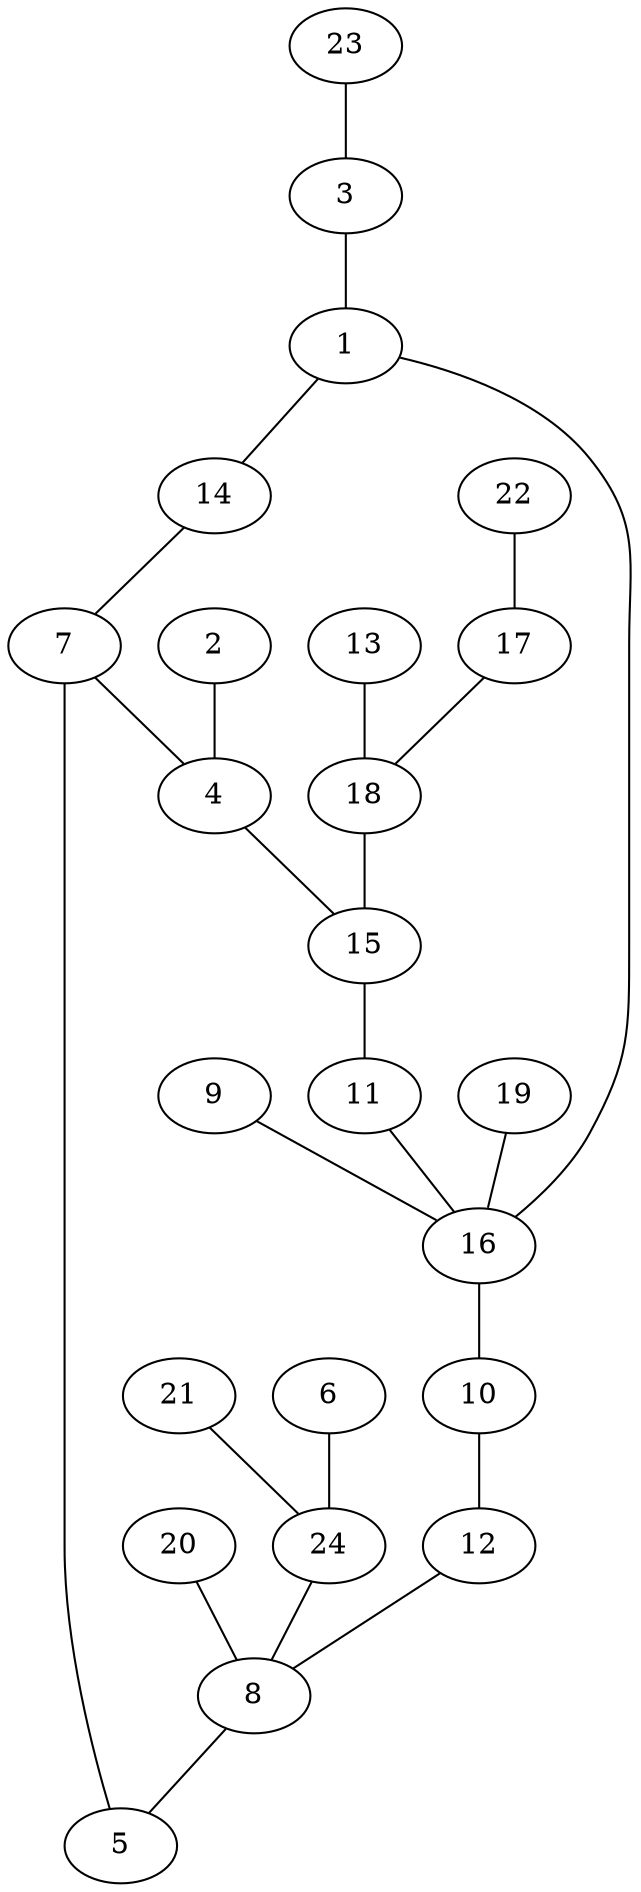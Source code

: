 graph G {
1 -- 14;
2 -- 4;
3 -- 1;
4 -- 15;
5 -- 7;
6 -- 24;
7 -- 4;
8 -- 5;
9 -- 16;
10 -- 12;
11 -- 16;
12 -- 8;
13 -- 18;
14 -- 7;
15 -- 11;
16 -- 10;
17 -- 18;
18 -- 15;
19 -- 16;
20 -- 8;
21 -- 24;
22 -- 17;
23 -- 3;
24 -- 8;
16 -- 1;
}